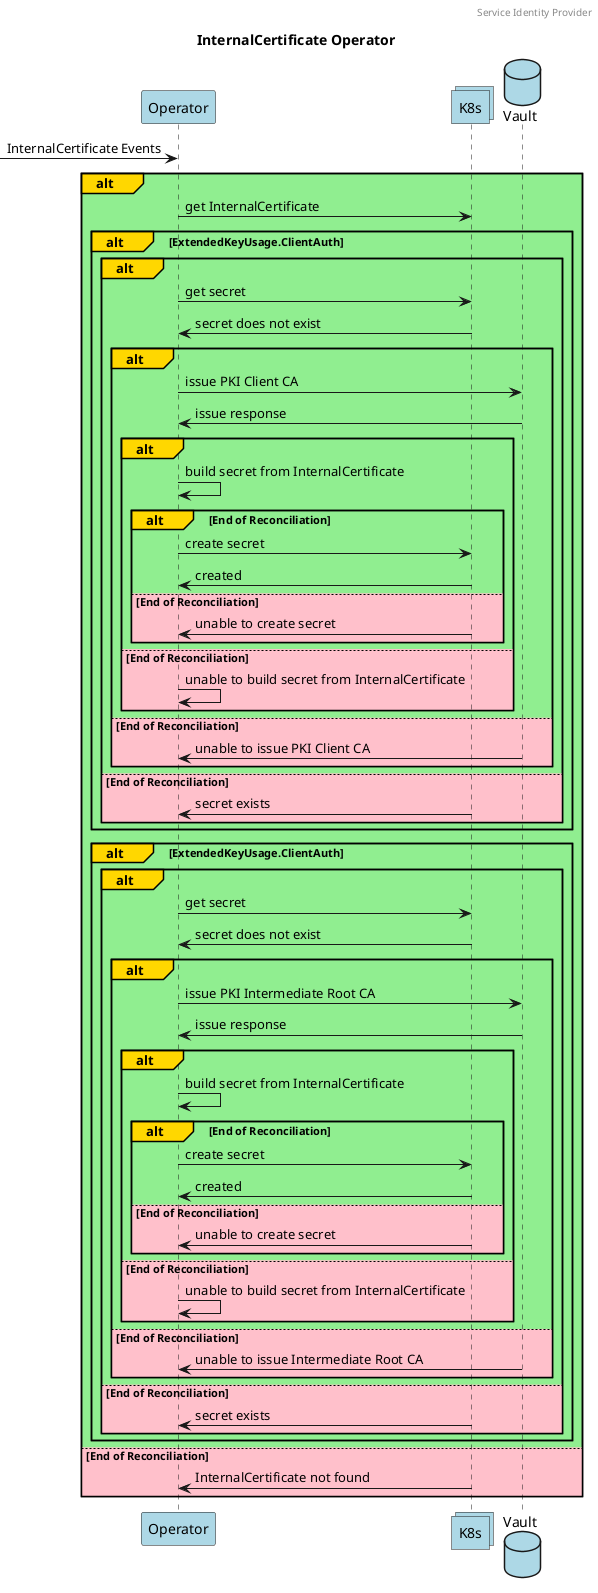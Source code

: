 @startuml InternalCertificate
participant Operator #LightBlue
collections K8s #LightBlue
database Vault #LightBlue

header Service Identity Provider

title InternalCertificate Operator

-> Operator : InternalCertificate Events
    alt#Gold #LightGreen
        Operator -> K8s : get InternalCertificate
        alt#Gold #LightGreen ExtendedKeyUsage.ClientAuth
            alt#Gold #LightGreen
                Operator -> K8s : get secret
                Operator <- K8s : secret does not exist
                alt#Gold #LightGreen
                    Operator -> Vault : issue PKI Client CA
                    Operator <- Vault : issue response
                    alt#Gold #LightGreen
                        Operator -> Operator : build secret from InternalCertificate
                        alt#Gold #LightGreen End of Reconciliation
                            Operator -> K8s : create secret
                            Operator <- K8s : created
                        else #Pink End of Reconciliation
                            Operator <- K8s : unable to create secret
                        end
                    else #Pink End of Reconciliation
                        Operator -> Operator : unable to build secret from InternalCertificate
                    end
                else #Pink End of Reconciliation
                    Operator <- Vault : unable to issue PKI Client CA
                end
            else #Pink End of Reconciliation
                Operator <- K8s : secret exists
            end
        end
        alt#Gold #LightGreen ExtendedKeyUsage.ClientAuth
            alt#Gold #LightGreen
                Operator -> K8s : get secret
                Operator <- K8s : secret does not exist
                alt#Gold #LightGreen
                    Operator -> Vault : issue PKI Intermediate Root CA
                    Operator <- Vault : issue response
                    alt#Gold #LightGreen
                        Operator -> Operator : build secret from InternalCertificate
                        alt#Gold #LightGreen End of Reconciliation
                            Operator -> K8s : create secret
                            Operator <- K8s : created
                        else #Pink End of Reconciliation
                            Operator <- K8s : unable to create secret
                        end
                    else #Pink End of Reconciliation
                        Operator -> Operator : unable to build secret from InternalCertificate
                    end
                else #Pink End of Reconciliation
                    Operator <- Vault : unable to issue Intermediate Root CA
                end
            else #Pink End of Reconciliation
                Operator <- K8s : secret exists
            end
        end
    else #Pink End of Reconciliation
        K8s -> Operator : InternalCertificate not found
    end
@enduml